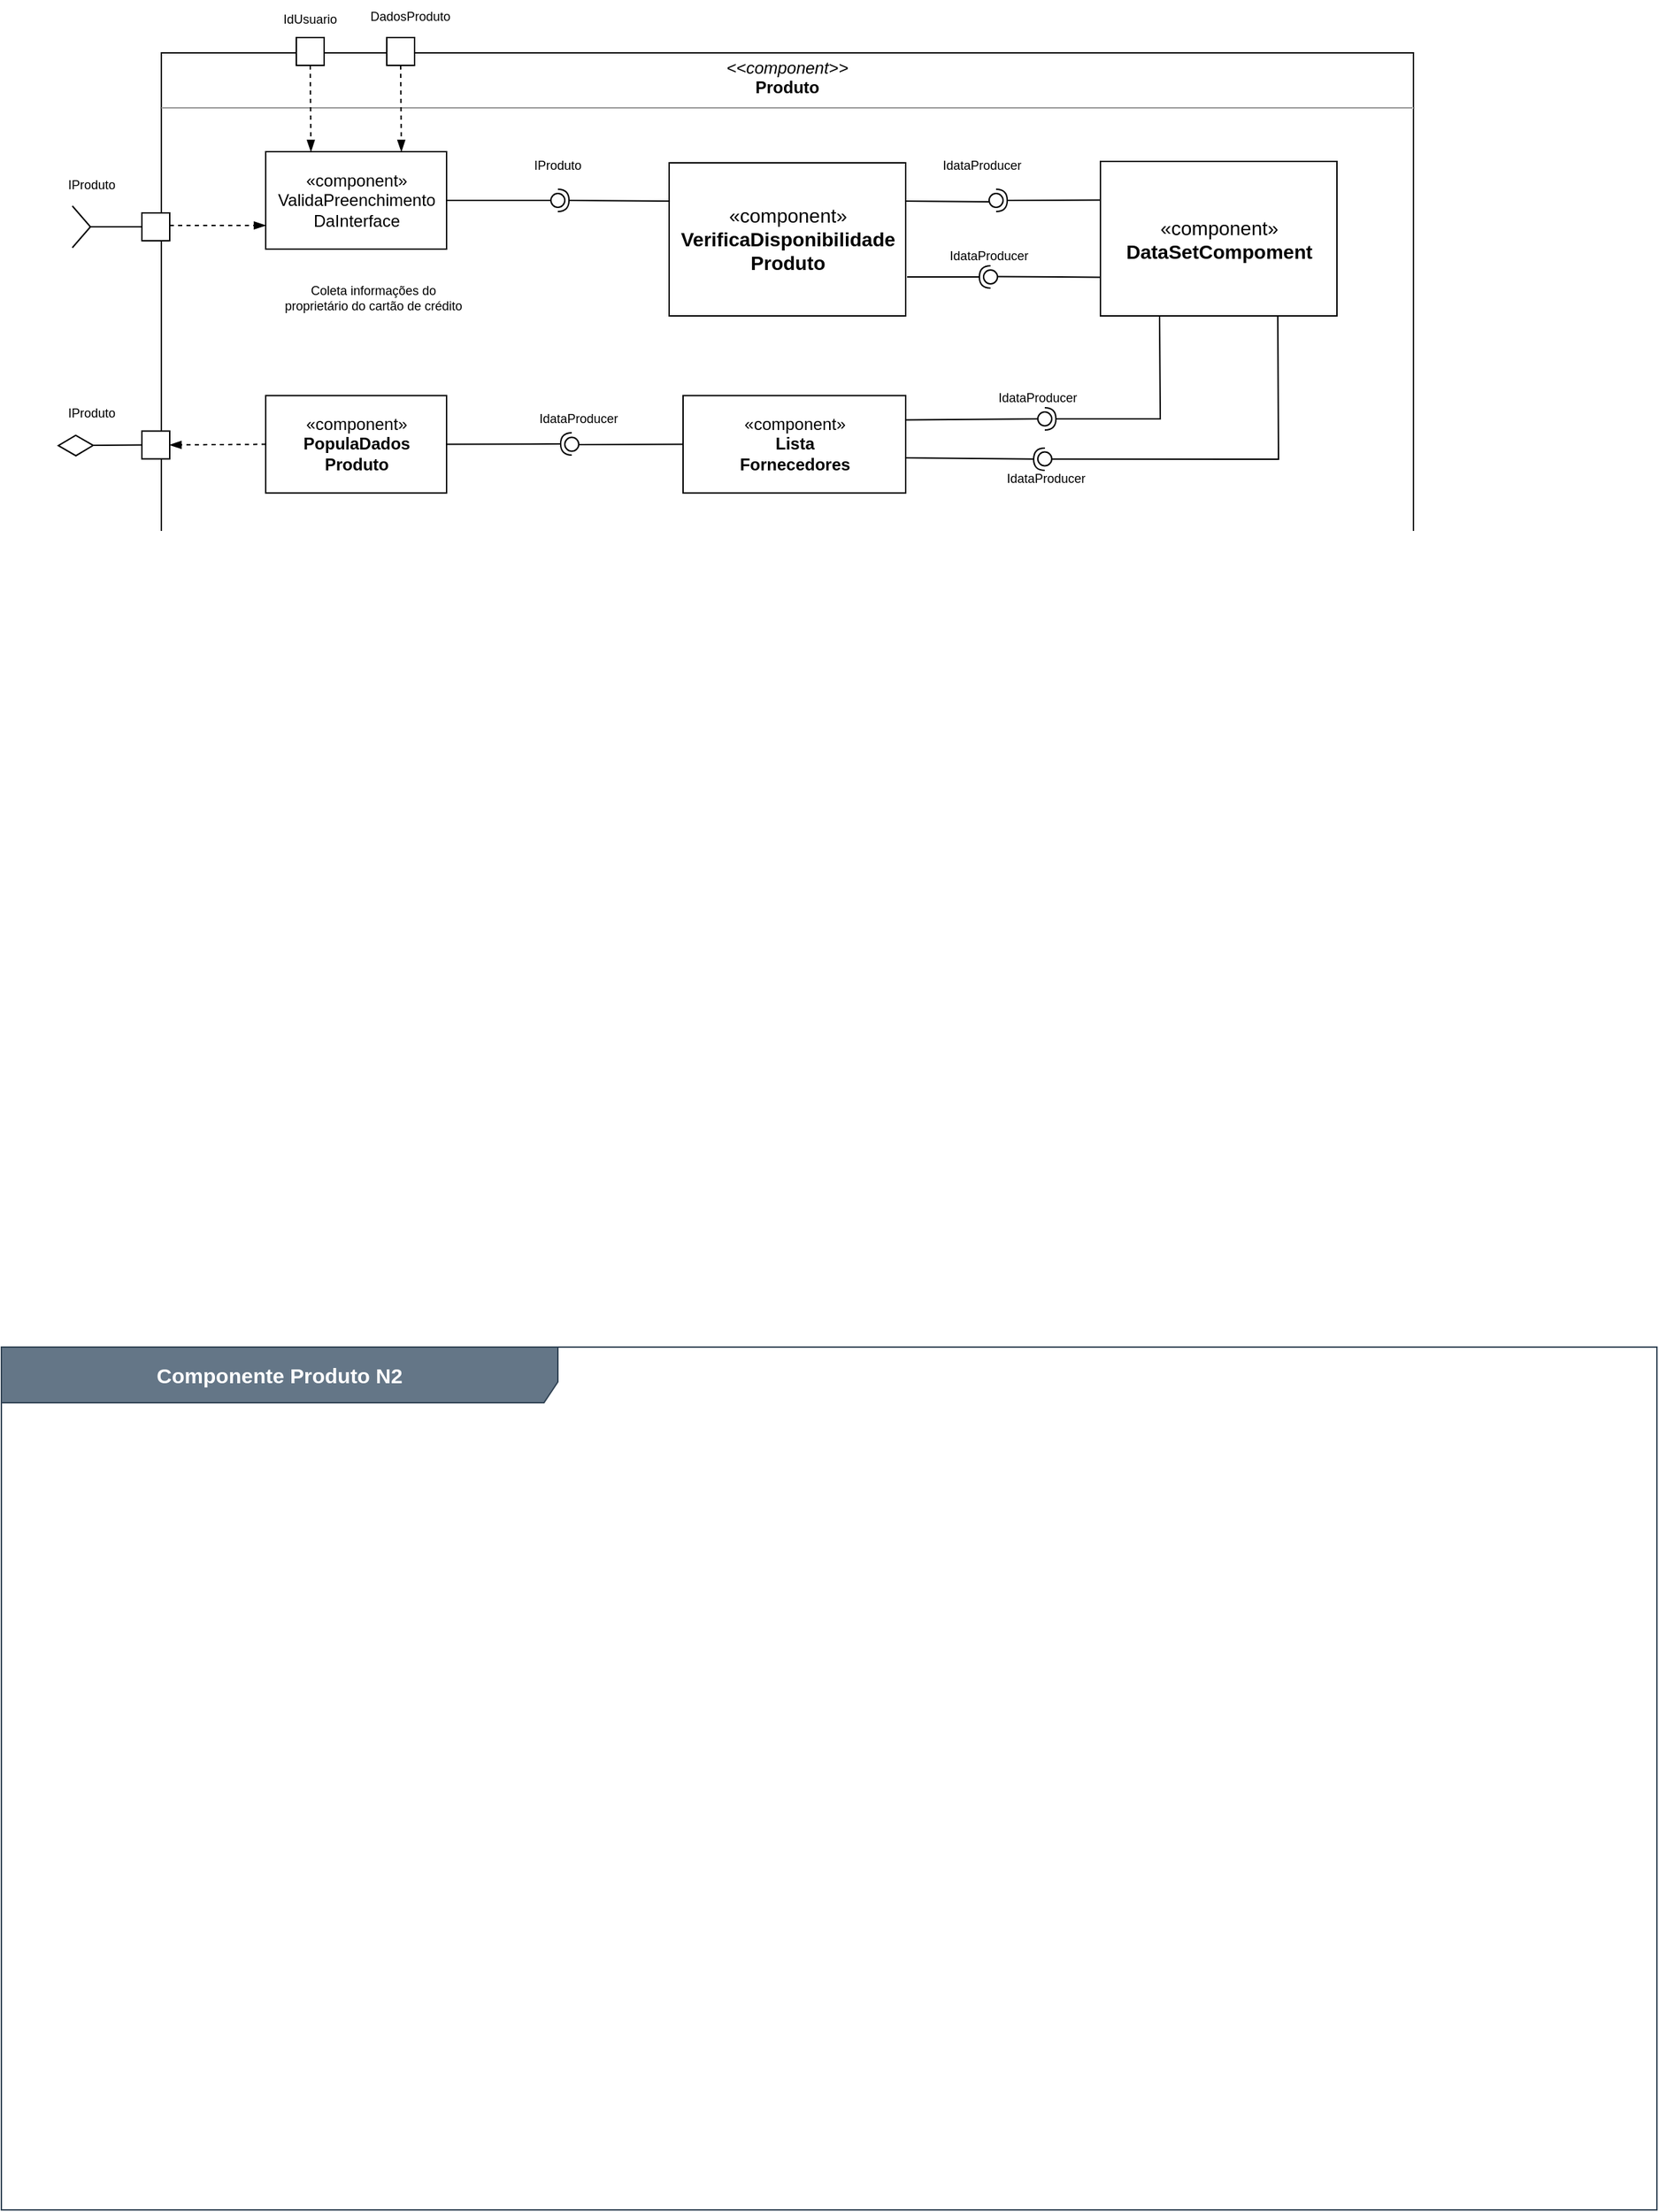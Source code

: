 <mxfile version="13.7.3" type="github">
  <diagram name="Page-1" id="e7e014a7-5840-1c2e-5031-d8a46d1fe8dd">
    <mxGraphModel dx="3526" dy="3992" grid="1" gridSize="10" guides="1" tooltips="1" connect="1" arrows="1" fold="1" page="1" pageScale="1" pageWidth="1169" pageHeight="826" background="#ffffff" math="0" shadow="0">
      <root>
        <mxCell id="0" />
        <mxCell id="1" parent="0" />
        <mxCell id="iJJR_izDyd5dn2i7o-jN-41" value="Componente Produto N2" style="shape=umlFrame;whiteSpace=wrap;html=1;fontSize=15;fontColor=#ffffff;width=400;height=40;fontStyle=1;fillColor=#647687;strokeColor=#314354;" vertex="1" parent="1">
          <mxGeometry x="-1270" y="-1870" width="1190" height="620" as="geometry" />
        </mxCell>
        <mxCell id="iJJR_izDyd5dn2i7o-jN-59" value="&lt;p style=&quot;margin: 0px ; margin-top: 4px ; text-align: center&quot;&gt;&lt;i&gt;&amp;lt;&amp;lt;component&amp;gt;&amp;gt;&lt;/i&gt;&lt;br&gt;&lt;b&gt;Produto&lt;/b&gt;&lt;/p&gt;&lt;hr size=&quot;1&quot;&gt;&lt;p style=&quot;margin: 0px ; margin-left: 4px&quot;&gt;&lt;/p&gt;&lt;p style=&quot;margin: 0px ; margin-left: 4px&quot;&gt;&lt;br&gt;&lt;/p&gt;" style="verticalAlign=top;align=left;overflow=fill;fontSize=12;fontFamily=Helvetica;html=1;" vertex="1" parent="1">
          <mxGeometry x="-1155" y="-2800" width="900" height="368" as="geometry" />
        </mxCell>
        <mxCell id="iJJR_izDyd5dn2i7o-jN-60" value="«component»&lt;br&gt;ValidaPreenchimento&lt;br&gt;DaInterface" style="html=1;dropTarget=0;" vertex="1" parent="1">
          <mxGeometry x="-1080" y="-2729" width="130" height="70" as="geometry" />
        </mxCell>
        <mxCell id="iJJR_izDyd5dn2i7o-jN-61" value="«component»&lt;br&gt;&lt;b&gt;PopulaDados&lt;br&gt;Produto&lt;br&gt;&lt;/b&gt;" style="html=1;dropTarget=0;" vertex="1" parent="1">
          <mxGeometry x="-1080" y="-2553.75" width="130" height="70" as="geometry" />
        </mxCell>
        <mxCell id="iJJR_izDyd5dn2i7o-jN-62" value="«component»&lt;br style=&quot;font-size: 14px&quot;&gt;&lt;b&gt;VerificaDisponibilidade&lt;br&gt;Produto&lt;/b&gt;" style="html=1;dropTarget=0;fontSize=14;" vertex="1" parent="1">
          <mxGeometry x="-790" y="-2721" width="170" height="110" as="geometry" />
        </mxCell>
        <mxCell id="iJJR_izDyd5dn2i7o-jN-63" value="«component»&lt;br&gt;&lt;b&gt;Lista&lt;br&gt;Fornecedores&lt;br&gt;&lt;/b&gt;" style="html=1;dropTarget=0;" vertex="1" parent="1">
          <mxGeometry x="-780" y="-2553.75" width="160" height="70" as="geometry" />
        </mxCell>
        <mxCell id="iJJR_izDyd5dn2i7o-jN-172" value="" style="rounded=0;orthogonalLoop=1;jettySize=auto;html=1;endArrow=none;endFill=0;fontSize=9;fontColor=#000000;exitX=1;exitY=0.5;exitDx=0;exitDy=0;" edge="1" parent="1" source="iJJR_izDyd5dn2i7o-jN-60" target="iJJR_izDyd5dn2i7o-jN-174">
          <mxGeometry relative="1" as="geometry">
            <mxPoint x="-890" y="-2696" as="sourcePoint" />
          </mxGeometry>
        </mxCell>
        <mxCell id="iJJR_izDyd5dn2i7o-jN-173" value="" style="rounded=0;orthogonalLoop=1;jettySize=auto;html=1;endArrow=halfCircle;endFill=0;entryX=0.5;entryY=0.5;entryDx=0;entryDy=0;endSize=6;strokeWidth=1;fontSize=9;fontColor=#000000;exitX=0;exitY=0.25;exitDx=0;exitDy=0;" edge="1" parent="1" source="iJJR_izDyd5dn2i7o-jN-62" target="iJJR_izDyd5dn2i7o-jN-174">
          <mxGeometry relative="1" as="geometry">
            <mxPoint x="-850" y="-2696" as="sourcePoint" />
          </mxGeometry>
        </mxCell>
        <mxCell id="iJJR_izDyd5dn2i7o-jN-174" value="" style="ellipse;whiteSpace=wrap;html=1;fontFamily=Helvetica;fontSize=12;fontColor=#000000;align=center;strokeColor=#000000;fillColor=#ffffff;points=[];aspect=fixed;resizable=0;" vertex="1" parent="1">
          <mxGeometry x="-875" y="-2699" width="10" height="10" as="geometry" />
        </mxCell>
        <mxCell id="iJJR_izDyd5dn2i7o-jN-175" value="IProduto" style="text;html=1;strokeColor=none;fillColor=none;align=center;verticalAlign=middle;whiteSpace=wrap;rounded=0;fontSize=9;fontColor=#000000;" vertex="1" parent="1">
          <mxGeometry x="-905" y="-2729" width="70" height="20" as="geometry" />
        </mxCell>
        <mxCell id="iJJR_izDyd5dn2i7o-jN-179" value="" style="rounded=0;whiteSpace=wrap;html=1;" vertex="1" parent="1">
          <mxGeometry x="-1169" y="-2685" width="20" height="20" as="geometry" />
        </mxCell>
        <mxCell id="iJJR_izDyd5dn2i7o-jN-180" value="" style="group;rotation=-180;" vertex="1" connectable="0" parent="1">
          <mxGeometry x="-1219" y="-2690" width="50" height="30" as="geometry" />
        </mxCell>
        <mxCell id="iJJR_izDyd5dn2i7o-jN-181" value="" style="endArrow=none;html=1;" edge="1" parent="iJJR_izDyd5dn2i7o-jN-180">
          <mxGeometry width="50" height="50" relative="1" as="geometry">
            <mxPoint x="13" y="15" as="sourcePoint" />
            <mxPoint y="30" as="targetPoint" />
          </mxGeometry>
        </mxCell>
        <mxCell id="iJJR_izDyd5dn2i7o-jN-182" value="" style="endArrow=none;html=1;" edge="1" parent="iJJR_izDyd5dn2i7o-jN-180">
          <mxGeometry width="50" height="50" relative="1" as="geometry">
            <mxPoint x="13" y="15" as="sourcePoint" />
            <mxPoint as="targetPoint" />
          </mxGeometry>
        </mxCell>
        <mxCell id="iJJR_izDyd5dn2i7o-jN-183" value="" style="endArrow=none;html=1;" edge="1" parent="iJJR_izDyd5dn2i7o-jN-180">
          <mxGeometry width="50" height="50" relative="1" as="geometry">
            <mxPoint x="50" y="15" as="sourcePoint" />
            <mxPoint x="13" y="15" as="targetPoint" />
          </mxGeometry>
        </mxCell>
        <mxCell id="iJJR_izDyd5dn2i7o-jN-184" value="" style="endArrow=blockThin;dashed=1;html=1;fontSize=9;fontColor=#000000;endFill=1;" edge="1" parent="1">
          <mxGeometry width="50" height="50" relative="1" as="geometry">
            <mxPoint x="-1149" y="-2676" as="sourcePoint" />
            <mxPoint x="-1080" y="-2676" as="targetPoint" />
          </mxGeometry>
        </mxCell>
        <mxCell id="iJJR_izDyd5dn2i7o-jN-186" value="IProduto" style="text;html=1;strokeColor=none;fillColor=none;align=center;verticalAlign=middle;whiteSpace=wrap;rounded=0;fontSize=9;" vertex="1" parent="1">
          <mxGeometry x="-1230" y="-2725" width="50" height="40" as="geometry" />
        </mxCell>
        <mxCell id="iJJR_izDyd5dn2i7o-jN-187" value="" style="rounded=0;whiteSpace=wrap;html=1;" vertex="1" parent="1">
          <mxGeometry x="-1169" y="-2528.25" width="20" height="20" as="geometry" />
        </mxCell>
        <mxCell id="iJJR_izDyd5dn2i7o-jN-188" value="IProduto" style="text;html=1;strokeColor=none;fillColor=none;align=center;verticalAlign=middle;whiteSpace=wrap;rounded=0;fontSize=9;" vertex="1" parent="1">
          <mxGeometry x="-1230" y="-2553.75" width="50" height="24.5" as="geometry" />
        </mxCell>
        <mxCell id="iJJR_izDyd5dn2i7o-jN-189" value="" style="endArrow=blockThin;dashed=1;html=1;fontSize=9;fontColor=#000000;exitX=0;exitY=0.5;exitDx=0;exitDy=0;endFill=1;entryX=1;entryY=0.5;entryDx=0;entryDy=0;" edge="1" parent="1" source="iJJR_izDyd5dn2i7o-jN-61" target="iJJR_izDyd5dn2i7o-jN-187">
          <mxGeometry width="50" height="50" relative="1" as="geometry">
            <mxPoint x="-1140" y="-2442.5" as="sourcePoint" />
            <mxPoint x="-1110" y="-2540" as="targetPoint" />
          </mxGeometry>
        </mxCell>
        <mxCell id="iJJR_izDyd5dn2i7o-jN-196" value="" style="endArrow=diamondThin;endFill=0;endSize=24;html=1;fontSize=9;fontColor=#000000;exitX=0;exitY=0.5;exitDx=0;exitDy=0;" edge="1" parent="1" source="iJJR_izDyd5dn2i7o-jN-187">
          <mxGeometry width="160" relative="1" as="geometry">
            <mxPoint x="-1420" y="-2434.25" as="sourcePoint" />
            <mxPoint x="-1230" y="-2517.75" as="targetPoint" />
          </mxGeometry>
        </mxCell>
        <mxCell id="iJJR_izDyd5dn2i7o-jN-209" value="" style="rounded=0;orthogonalLoop=1;jettySize=auto;html=1;endArrow=none;endFill=0;fontSize=9;fontColor=#000000;exitX=0;exitY=0.5;exitDx=0;exitDy=0;entryX=1.039;entryY=0.519;entryDx=0;entryDy=0;entryPerimeter=0;" edge="1" parent="1" source="iJJR_izDyd5dn2i7o-jN-63" target="iJJR_izDyd5dn2i7o-jN-211">
          <mxGeometry relative="1" as="geometry">
            <mxPoint x="-850" y="-2570" as="sourcePoint" />
            <Array as="points" />
            <mxPoint x="-840" y="-2519" as="targetPoint" />
          </mxGeometry>
        </mxCell>
        <mxCell id="iJJR_izDyd5dn2i7o-jN-210" value="" style="rounded=0;orthogonalLoop=1;jettySize=auto;html=1;endArrow=halfCircle;endFill=0;endSize=6;strokeWidth=1;fontSize=9;fontColor=#000000;exitX=1;exitY=0.5;exitDx=0;exitDy=0;" edge="1" parent="1" source="iJJR_izDyd5dn2i7o-jN-61">
          <mxGeometry relative="1" as="geometry">
            <mxPoint x="-815" y="-2638.5" as="sourcePoint" />
            <mxPoint x="-860" y="-2519" as="targetPoint" />
          </mxGeometry>
        </mxCell>
        <mxCell id="iJJR_izDyd5dn2i7o-jN-211" value="" style="ellipse;whiteSpace=wrap;html=1;fontFamily=Helvetica;fontSize=12;fontColor=#000000;align=center;strokeColor=#000000;fillColor=#ffffff;points=[];aspect=fixed;resizable=0;" vertex="1" parent="1">
          <mxGeometry x="-865" y="-2523.75" width="10" height="10" as="geometry" />
        </mxCell>
        <mxCell id="iJJR_izDyd5dn2i7o-jN-212" value="Coleta informações do proprietário do cartão de crédito" style="text;html=1;strokeColor=none;fillColor=none;align=center;verticalAlign=middle;whiteSpace=wrap;rounded=0;fontSize=9;fontColor=#000000;" vertex="1" parent="1">
          <mxGeometry x="-1070" y="-2634" width="135" height="20" as="geometry" />
        </mxCell>
        <mxCell id="iJJR_izDyd5dn2i7o-jN-216" value="IdUsuario" style="text;html=1;strokeColor=none;fillColor=none;align=center;verticalAlign=middle;whiteSpace=wrap;rounded=0;fontSize=9;fontColor=#000000;" vertex="1" parent="1">
          <mxGeometry x="-1073" y="-2838" width="50" height="27" as="geometry" />
        </mxCell>
        <mxCell id="iJJR_izDyd5dn2i7o-jN-218" value="DadosProduto" style="text;html=1;strokeColor=none;fillColor=none;align=center;verticalAlign=middle;whiteSpace=wrap;rounded=0;fontSize=9;fontColor=#000000;" vertex="1" parent="1">
          <mxGeometry x="-1010" y="-2838" width="67.75" height="24" as="geometry" />
        </mxCell>
        <mxCell id="iJJR_izDyd5dn2i7o-jN-234" value="" style="rounded=0;whiteSpace=wrap;html=1;" vertex="1" parent="1">
          <mxGeometry x="-1058" y="-2811" width="20" height="20" as="geometry" />
        </mxCell>
        <mxCell id="iJJR_izDyd5dn2i7o-jN-235" value="" style="rounded=0;whiteSpace=wrap;html=1;" vertex="1" parent="1">
          <mxGeometry x="-993" y="-2811" width="20" height="20" as="geometry" />
        </mxCell>
        <mxCell id="iJJR_izDyd5dn2i7o-jN-237" value="«component»&lt;br style=&quot;font-size: 14px&quot;&gt;&lt;b&gt;DataSetCompoment&lt;/b&gt;" style="html=1;dropTarget=0;fontSize=14;" vertex="1" parent="1">
          <mxGeometry x="-480" y="-2722" width="170" height="111" as="geometry" />
        </mxCell>
        <mxCell id="iJJR_izDyd5dn2i7o-jN-239" value="" style="rounded=0;orthogonalLoop=1;jettySize=auto;html=1;endArrow=none;endFill=0;fontSize=9;fontColor=#000000;entryX=1;entryY=0.25;entryDx=0;entryDy=0;" edge="1" parent="1" target="iJJR_izDyd5dn2i7o-jN-62">
          <mxGeometry relative="1" as="geometry">
            <mxPoint x="-560" y="-2693" as="sourcePoint" />
            <mxPoint x="-695" y="-2551" as="targetPoint" />
          </mxGeometry>
        </mxCell>
        <mxCell id="iJJR_izDyd5dn2i7o-jN-240" value="" style="ellipse;whiteSpace=wrap;html=1;fontFamily=Helvetica;fontSize=12;fontColor=#000000;align=center;strokeColor=#000000;fillColor=#ffffff;points=[];aspect=fixed;resizable=0;" vertex="1" parent="1">
          <mxGeometry x="-560" y="-2699" width="10" height="10" as="geometry" />
        </mxCell>
        <mxCell id="iJJR_izDyd5dn2i7o-jN-241" value="" style="rounded=0;orthogonalLoop=1;jettySize=auto;html=1;endArrow=halfCircle;endFill=0;endSize=6;strokeWidth=1;fontSize=9;fontColor=#000000;exitX=0;exitY=0.25;exitDx=0;exitDy=0;" edge="1" parent="1" source="iJJR_izDyd5dn2i7o-jN-237">
          <mxGeometry relative="1" as="geometry">
            <mxPoint x="-695" y="-2601" as="sourcePoint" />
            <mxPoint x="-555" y="-2694" as="targetPoint" />
          </mxGeometry>
        </mxCell>
        <mxCell id="iJJR_izDyd5dn2i7o-jN-243" value="" style="rounded=0;orthogonalLoop=1;jettySize=auto;html=1;endArrow=halfCircle;endFill=0;endSize=6;strokeWidth=1;fontSize=9;fontColor=#000000;" edge="1" parent="1">
          <mxGeometry relative="1" as="geometry">
            <mxPoint x="-619" y="-2639" as="sourcePoint" />
            <mxPoint x="-559" y="-2639" as="targetPoint" />
          </mxGeometry>
        </mxCell>
        <mxCell id="iJJR_izDyd5dn2i7o-jN-244" value="" style="rounded=0;orthogonalLoop=1;jettySize=auto;html=1;endArrow=none;endFill=0;fontSize=9;fontColor=#000000;exitX=0;exitY=0.75;exitDx=0;exitDy=0;entryX=1.012;entryY=0.471;entryDx=0;entryDy=0;entryPerimeter=0;" edge="1" parent="1" source="iJJR_izDyd5dn2i7o-jN-237" target="iJJR_izDyd5dn2i7o-jN-245">
          <mxGeometry relative="1" as="geometry">
            <mxPoint x="-695" y="-2500" as="sourcePoint" />
            <mxPoint x="-540" y="-2639" as="targetPoint" />
          </mxGeometry>
        </mxCell>
        <mxCell id="iJJR_izDyd5dn2i7o-jN-245" value="" style="ellipse;whiteSpace=wrap;html=1;fontFamily=Helvetica;fontSize=12;fontColor=#000000;align=center;strokeColor=#000000;fillColor=#ffffff;points=[];aspect=fixed;resizable=0;" vertex="1" parent="1">
          <mxGeometry x="-564" y="-2644" width="10" height="10" as="geometry" />
        </mxCell>
        <mxCell id="iJJR_izDyd5dn2i7o-jN-248" value="" style="rounded=0;orthogonalLoop=1;jettySize=auto;html=1;endArrow=none;endFill=0;fontSize=9;fontColor=#000000;entryX=1;entryY=0.25;entryDx=0;entryDy=0;exitX=-0.017;exitY=0.499;exitDx=0;exitDy=0;exitPerimeter=0;" edge="1" parent="1" source="iJJR_izDyd5dn2i7o-jN-250" target="iJJR_izDyd5dn2i7o-jN-63">
          <mxGeometry relative="1" as="geometry">
            <mxPoint x="-560" y="-2542" as="sourcePoint" />
            <mxPoint x="-610" y="-2683.5" as="targetPoint" />
          </mxGeometry>
        </mxCell>
        <mxCell id="iJJR_izDyd5dn2i7o-jN-249" value="" style="rounded=0;orthogonalLoop=1;jettySize=auto;html=1;endArrow=halfCircle;endFill=0;endSize=6;strokeWidth=1;fontSize=9;fontColor=#000000;exitX=0.25;exitY=1;exitDx=0;exitDy=0;" edge="1" parent="1" source="iJJR_izDyd5dn2i7o-jN-237">
          <mxGeometry relative="1" as="geometry">
            <mxPoint x="-457.5" y="-2608" as="sourcePoint" />
            <mxPoint x="-520" y="-2537" as="targetPoint" />
            <Array as="points">
              <mxPoint x="-437" y="-2537" />
              <mxPoint x="-510" y="-2537" />
            </Array>
          </mxGeometry>
        </mxCell>
        <mxCell id="iJJR_izDyd5dn2i7o-jN-250" value="" style="ellipse;whiteSpace=wrap;html=1;fontFamily=Helvetica;fontSize=12;fontColor=#000000;align=center;strokeColor=#000000;fillColor=#ffffff;points=[];aspect=fixed;resizable=0;" vertex="1" parent="1">
          <mxGeometry x="-525" y="-2542" width="10" height="10" as="geometry" />
        </mxCell>
        <mxCell id="iJJR_izDyd5dn2i7o-jN-252" value="" style="rounded=0;orthogonalLoop=1;jettySize=auto;html=1;endArrow=none;endFill=0;fontSize=9;fontColor=#000000;exitX=0.75;exitY=1;exitDx=0;exitDy=0;entryX=1.02;entryY=0.51;entryDx=0;entryDy=0;entryPerimeter=0;" edge="1" parent="1" target="iJJR_izDyd5dn2i7o-jN-253" source="iJJR_izDyd5dn2i7o-jN-237">
          <mxGeometry relative="1" as="geometry">
            <mxPoint x="-470" y="-2628.75" as="sourcePoint" />
            <mxPoint x="-520" y="-2490" as="targetPoint" />
            <Array as="points">
              <mxPoint x="-352" y="-2508" />
            </Array>
          </mxGeometry>
        </mxCell>
        <mxCell id="iJJR_izDyd5dn2i7o-jN-253" value="" style="ellipse;whiteSpace=wrap;html=1;fontFamily=Helvetica;fontSize=12;fontColor=#000000;align=center;strokeColor=#000000;fillColor=#ffffff;points=[];aspect=fixed;resizable=0;" vertex="1" parent="1">
          <mxGeometry x="-525" y="-2513.25" width="10" height="10" as="geometry" />
        </mxCell>
        <mxCell id="iJJR_izDyd5dn2i7o-jN-254" value="" style="rounded=0;orthogonalLoop=1;jettySize=auto;html=1;endArrow=halfCircle;endFill=0;endSize=6;strokeWidth=1;fontSize=9;fontColor=#000000;exitX=0.997;exitY=0.639;exitDx=0;exitDy=0;exitPerimeter=0;" edge="1" parent="1" source="iJJR_izDyd5dn2i7o-jN-63">
          <mxGeometry relative="1" as="geometry">
            <mxPoint x="-620" y="-2501.25" as="sourcePoint" />
            <mxPoint x="-520" y="-2508" as="targetPoint" />
            <Array as="points" />
          </mxGeometry>
        </mxCell>
        <mxCell id="iJJR_izDyd5dn2i7o-jN-256" value="IdataProducer" style="text;html=1;strokeColor=none;fillColor=none;align=center;verticalAlign=middle;whiteSpace=wrap;rounded=0;fontSize=9;fontColor=#000000;" vertex="1" parent="1">
          <mxGeometry x="-600" y="-2729" width="70" height="20" as="geometry" />
        </mxCell>
        <mxCell id="iJJR_izDyd5dn2i7o-jN-258" value="" style="endArrow=blockThin;dashed=1;html=1;fontSize=9;fontColor=#000000;endFill=1;exitX=0.5;exitY=1;exitDx=0;exitDy=0;entryX=0.25;entryY=0;entryDx=0;entryDy=0;" edge="1" parent="1" source="iJJR_izDyd5dn2i7o-jN-234" target="iJJR_izDyd5dn2i7o-jN-60">
          <mxGeometry width="50" height="50" relative="1" as="geometry">
            <mxPoint x="-1139" y="-2666" as="sourcePoint" />
            <mxPoint x="-1070" y="-2666" as="targetPoint" />
          </mxGeometry>
        </mxCell>
        <mxCell id="iJJR_izDyd5dn2i7o-jN-259" value="" style="endArrow=blockThin;dashed=1;html=1;fontSize=9;fontColor=#000000;endFill=1;exitX=0.5;exitY=1;exitDx=0;exitDy=0;entryX=0.75;entryY=0;entryDx=0;entryDy=0;" edge="1" parent="1" source="iJJR_izDyd5dn2i7o-jN-235" target="iJJR_izDyd5dn2i7o-jN-60">
          <mxGeometry width="50" height="50" relative="1" as="geometry">
            <mxPoint x="-1129" y="-2656" as="sourcePoint" />
            <mxPoint x="-1060" y="-2656" as="targetPoint" />
          </mxGeometry>
        </mxCell>
        <mxCell id="iJJR_izDyd5dn2i7o-jN-260" value="IdataProducer" style="text;html=1;strokeColor=none;fillColor=none;align=center;verticalAlign=middle;whiteSpace=wrap;rounded=0;fontSize=9;fontColor=#000000;" vertex="1" parent="1">
          <mxGeometry x="-595" y="-2664" width="70" height="20" as="geometry" />
        </mxCell>
        <mxCell id="iJJR_izDyd5dn2i7o-jN-261" value="IdataProducer" style="text;html=1;strokeColor=none;fillColor=none;align=center;verticalAlign=middle;whiteSpace=wrap;rounded=0;fontSize=9;fontColor=#000000;" vertex="1" parent="1">
          <mxGeometry x="-560" y="-2562" width="70" height="20" as="geometry" />
        </mxCell>
        <mxCell id="iJJR_izDyd5dn2i7o-jN-262" value="IdataProducer" style="text;html=1;strokeColor=none;fillColor=none;align=center;verticalAlign=middle;whiteSpace=wrap;rounded=0;fontSize=9;fontColor=#000000;" vertex="1" parent="1">
          <mxGeometry x="-554" y="-2503.75" width="70" height="20" as="geometry" />
        </mxCell>
        <mxCell id="iJJR_izDyd5dn2i7o-jN-263" value="IdataProducer" style="text;html=1;strokeColor=none;fillColor=none;align=center;verticalAlign=middle;whiteSpace=wrap;rounded=0;fontSize=9;fontColor=#000000;" vertex="1" parent="1">
          <mxGeometry x="-890" y="-2547" width="70" height="20" as="geometry" />
        </mxCell>
      </root>
    </mxGraphModel>
  </diagram>
</mxfile>
